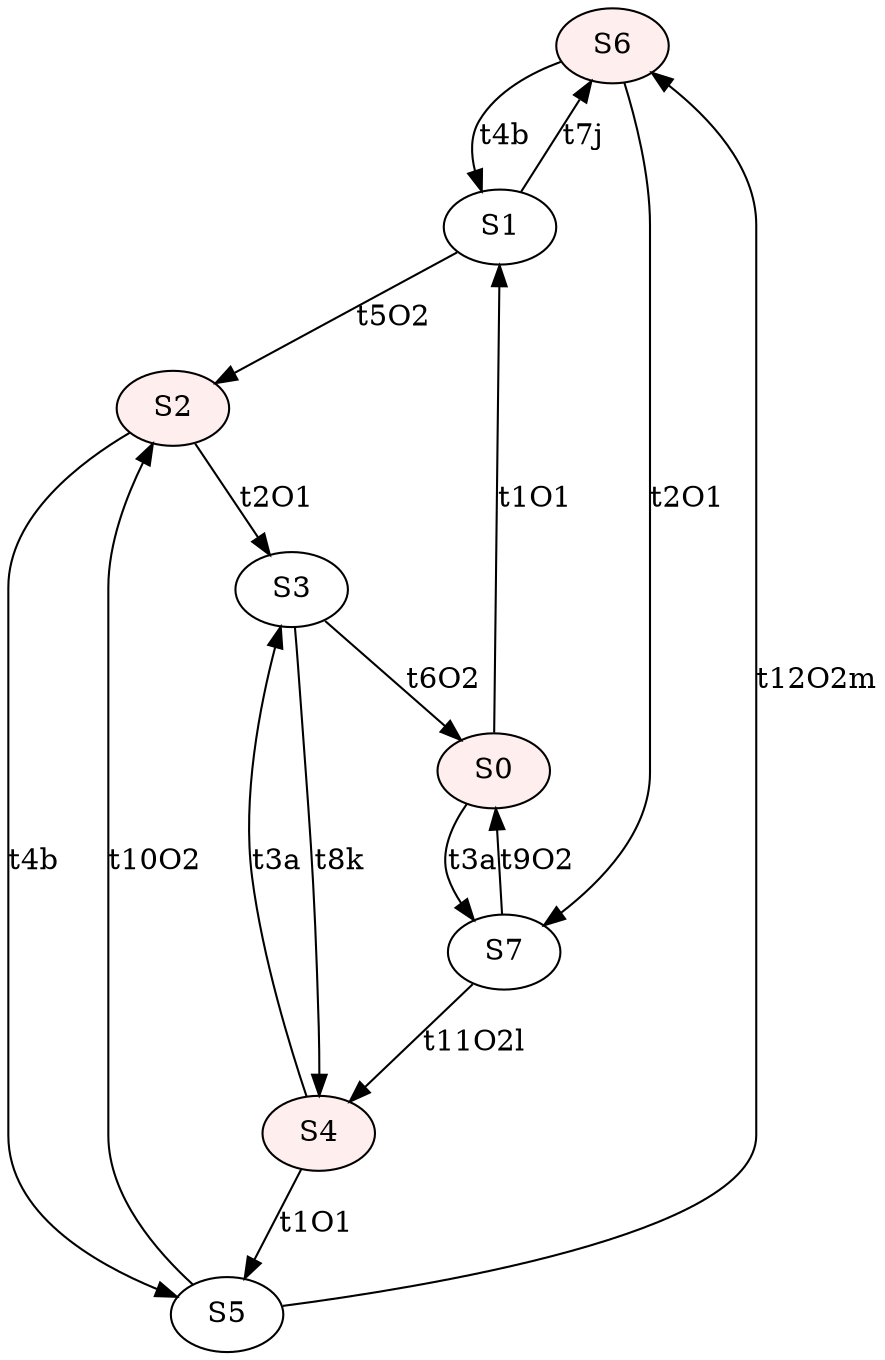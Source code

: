 digraph "SCinput/s2" {
node [style=filled fillcolor="#FFEEEE"]; S6 ;
node [fillcolor="#FFFFFF"]; S1 ;
node [style=filled fillcolor="#FFEEEE"]; S2 ;
node [fillcolor="#FFFFFF"]; S5 ;
node [style=filled fillcolor="#FFEEEE"]; S0 ;
node [fillcolor="#FFFFFF"]; S7 ;
node [style=filled fillcolor="#FFEEEE"]; S4 ;
node [fillcolor="#FFFFFF"]; S3 ;
S6 -> S1 [label=t4b]
S6 -> S7 [label=t2O1]
S1 -> S6 [label=t7j]
S1 -> S2 [label=t5O2]
S2 -> S5 [label=t4b]
S2 -> S3 [label=t2O1]
S5 -> S6 [label=t12O2m]
S5 -> S2 [label=t10O2]
S0 -> S7 [label=t3a]
S0 -> S1 [label=t1O1]
S7 -> S4 [label=t11O2l]
S7 -> S0 [label=t9O2]
S4 -> S3 [label=t3a]
S4 -> S5 [label=t1O1]
S3 -> S4 [label=t8k]
S3 -> S0 [label=t6O2]
}